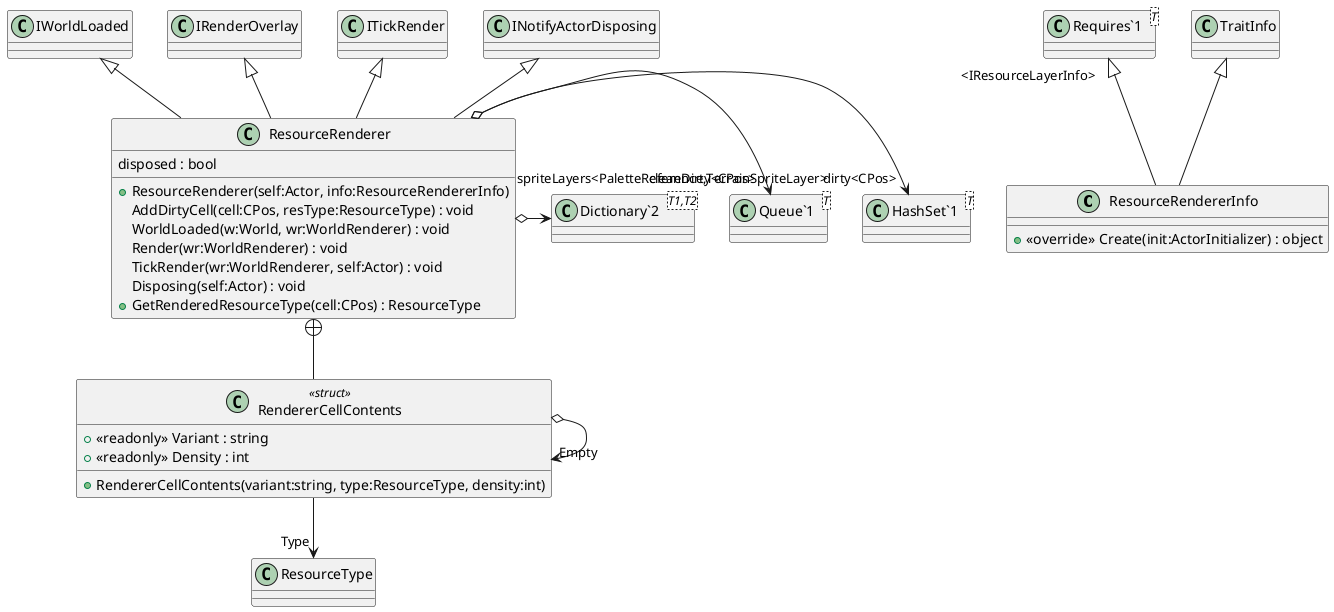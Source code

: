 @startuml
class ResourceRendererInfo {
    + <<override>> Create(init:ActorInitializer) : object
}
class ResourceRenderer {
    + ResourceRenderer(self:Actor, info:ResourceRendererInfo)
    AddDirtyCell(cell:CPos, resType:ResourceType) : void
    WorldLoaded(w:World, wr:WorldRenderer) : void
    Render(wr:WorldRenderer) : void
    TickRender(wr:WorldRenderer, self:Actor) : void
    disposed : bool
    Disposing(self:Actor) : void
    + GetRenderedResourceType(cell:CPos) : ResourceType
}
class "Requires`1"<T> {
}
class "HashSet`1"<T> {
}
class "Queue`1"<T> {
}
class "Dictionary`2"<T1,T2> {
}
class RendererCellContents <<struct>> {
    + <<readonly>> Variant : string
    + <<readonly>> Density : int
    + RendererCellContents(variant:string, type:ResourceType, density:int)
}
TraitInfo <|-- ResourceRendererInfo
"Requires`1" "<IResourceLayerInfo>" <|-- ResourceRendererInfo
IWorldLoaded <|-- ResourceRenderer
IRenderOverlay <|-- ResourceRenderer
ITickRender <|-- ResourceRenderer
INotifyActorDisposing <|-- ResourceRenderer
ResourceRenderer o-> "dirty<CPos>" "HashSet`1"
ResourceRenderer o-> "cleanDirty<CPos>" "Queue`1"
ResourceRenderer o-> "spriteLayers<PaletteReference,TerrainSpriteLayer>" "Dictionary`2"
ResourceRenderer +-- RendererCellContents
RendererCellContents --> "Type" ResourceType
RendererCellContents o-> "Empty" RendererCellContents
@enduml
